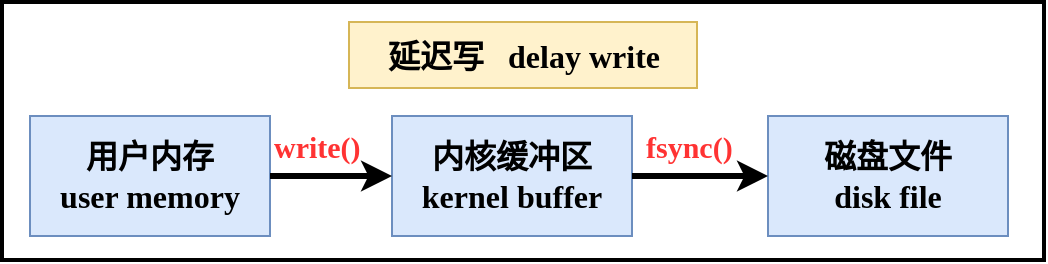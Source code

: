 <mxfile version="24.0.0" type="github" pages="2">
  <diagram name="第 1 页" id="Yifs4F4ywVOxpdJYQrcE">
    <mxGraphModel grid="0" page="1" gridSize="10" guides="1" tooltips="1" connect="1" arrows="1" fold="1" pageScale="1" pageWidth="827" pageHeight="1169" math="0" shadow="0">
      <root>
        <mxCell id="0" />
        <mxCell id="1" parent="0" />
        <mxCell id="hWDjAO2SOhRx9ntKZYGf-6" value="" style="rounded=0;whiteSpace=wrap;html=1;fillColor=none;strokeWidth=2;" vertex="1" parent="1">
          <mxGeometry x="130" y="33" width="521" height="129" as="geometry" />
        </mxCell>
        <mxCell id="hWDjAO2SOhRx9ntKZYGf-1" value="用户内存&lt;div style=&quot;font-size: 16px;&quot;&gt;user memory&lt;/div&gt;" style="rounded=0;whiteSpace=wrap;html=1;fontFamily=Times New Roman;fontSize=16;fontStyle=1;fillColor=#dae8fc;strokeColor=#6c8ebf;" vertex="1" parent="1">
          <mxGeometry x="144" y="90" width="120" height="60" as="geometry" />
        </mxCell>
        <mxCell id="hWDjAO2SOhRx9ntKZYGf-2" value="内核缓冲区&lt;div&gt;kernel buffer&lt;/div&gt;" style="rounded=0;whiteSpace=wrap;html=1;fontFamily=Times New Roman;fontSize=16;fontStyle=1;fillColor=#dae8fc;strokeColor=#6c8ebf;" vertex="1" parent="1">
          <mxGeometry x="325" y="90" width="120" height="60" as="geometry" />
        </mxCell>
        <mxCell id="hWDjAO2SOhRx9ntKZYGf-3" value="磁盘文件&lt;div&gt;disk file&lt;/div&gt;" style="rounded=0;whiteSpace=wrap;html=1;fontFamily=Times New Roman;fontSize=16;fontStyle=1;fillColor=#dae8fc;strokeColor=#6c8ebf;" vertex="1" parent="1">
          <mxGeometry x="513" y="90" width="120" height="60" as="geometry" />
        </mxCell>
        <mxCell id="hWDjAO2SOhRx9ntKZYGf-4" value="" style="endArrow=classic;html=1;rounded=0;strokeWidth=3;exitX=1;exitY=0.5;exitDx=0;exitDy=0;entryX=0;entryY=0.5;entryDx=0;entryDy=0;" edge="1" parent="1" source="hWDjAO2SOhRx9ntKZYGf-1" target="hWDjAO2SOhRx9ntKZYGf-2">
          <mxGeometry width="50" height="50" relative="1" as="geometry">
            <mxPoint x="482" y="262" as="sourcePoint" />
            <mxPoint x="532" y="212" as="targetPoint" />
          </mxGeometry>
        </mxCell>
        <mxCell id="hWDjAO2SOhRx9ntKZYGf-5" value="" style="endArrow=classic;html=1;rounded=0;strokeWidth=3;exitX=1;exitY=0.5;exitDx=0;exitDy=0;entryX=0;entryY=0.5;entryDx=0;entryDy=0;" edge="1" parent="1" source="hWDjAO2SOhRx9ntKZYGf-2" target="hWDjAO2SOhRx9ntKZYGf-3">
          <mxGeometry width="50" height="50" relative="1" as="geometry">
            <mxPoint x="274" y="130" as="sourcePoint" />
            <mxPoint x="505" y="48" as="targetPoint" />
          </mxGeometry>
        </mxCell>
        <mxCell id="hWDjAO2SOhRx9ntKZYGf-8" value="延迟写&amp;nbsp; &amp;nbsp;&lt;span style=&quot;background-color: initial;&quot;&gt;delay write&lt;/span&gt;" style="rounded=0;whiteSpace=wrap;html=1;fontFamily=Times New Roman;fontSize=16;fontStyle=1;fillColor=#fff2cc;strokeColor=#d6b656;" vertex="1" parent="1">
          <mxGeometry x="303.5" y="43" width="174" height="33" as="geometry" />
        </mxCell>
        <mxCell id="hWDjAO2SOhRx9ntKZYGf-9" value="write()" style="text;strokeColor=none;fillColor=none;align=left;verticalAlign=middle;spacingLeft=4;spacingRight=4;overflow=hidden;points=[[0,0.5],[1,0.5]];portConstraint=eastwest;rotatable=0;whiteSpace=wrap;html=1;fontFamily=Times New Roman;fontSize=15;fontStyle=1;fontColor=#FF3333;" vertex="1" parent="1">
          <mxGeometry x="260" y="90" width="80" height="30" as="geometry" />
        </mxCell>
        <mxCell id="hWDjAO2SOhRx9ntKZYGf-10" value="fsync()" style="text;strokeColor=none;fillColor=none;align=left;verticalAlign=middle;spacingLeft=4;spacingRight=4;overflow=hidden;points=[[0,0.5],[1,0.5]];portConstraint=eastwest;rotatable=0;whiteSpace=wrap;html=1;fontFamily=Times New Roman;fontSize=15;fontStyle=1;fontColor=#FF3333;" vertex="1" parent="1">
          <mxGeometry x="446" y="90" width="80" height="30" as="geometry" />
        </mxCell>
      </root>
    </mxGraphModel>
  </diagram>
  <diagram id="gEbT789-Ig9fPe8PP4Y9" name="第 2 页">
    <mxGraphModel dx="954" dy="626" grid="0" gridSize="10" guides="1" tooltips="1" connect="1" arrows="1" fold="1" page="1" pageScale="1" pageWidth="827" pageHeight="1169" math="0" shadow="0">
      <root>
        <mxCell id="0" />
        <mxCell id="1" parent="0" />
        <mxCell id="tk63Na1uIt5c9q_goSWy-1" value="" style="rounded=0;whiteSpace=wrap;html=1;strokeWidth=2;" vertex="1" parent="1">
          <mxGeometry x="243" y="164" width="78" height="33" as="geometry" />
        </mxCell>
        <mxCell id="tk63Na1uIt5c9q_goSWy-2" value="" style="rounded=0;whiteSpace=wrap;html=1;strokeWidth=2;" vertex="1" parent="1">
          <mxGeometry x="321" y="164" width="78" height="33" as="geometry" />
        </mxCell>
        <mxCell id="tk63Na1uIt5c9q_goSWy-4" value="" style="rounded=0;whiteSpace=wrap;html=1;strokeWidth=2;" vertex="1" parent="1">
          <mxGeometry x="399" y="164" width="78" height="33" as="geometry" />
        </mxCell>
        <mxCell id="tk63Na1uIt5c9q_goSWy-5" value="1" style="text;html=1;align=center;verticalAlign=middle;whiteSpace=wrap;rounded=0;fontSize=16;fontFamily=Times New Roman;fontStyle=1" vertex="1" parent="1">
          <mxGeometry x="252" y="165" width="60" height="30" as="geometry" />
        </mxCell>
        <mxCell id="tk63Na1uIt5c9q_goSWy-6" value="200" style="text;html=1;align=center;verticalAlign=middle;whiteSpace=wrap;rounded=0;fontSize=16;fontFamily=Times New Roman;fontStyle=1" vertex="1" parent="1">
          <mxGeometry x="326" y="165" width="60" height="30" as="geometry" />
        </mxCell>
        <mxCell id="tk63Na1uIt5c9q_goSWy-9" value="number" style="text;html=1;align=center;verticalAlign=middle;whiteSpace=wrap;rounded=0;fontSize=16;fontFamily=Times New Roman;fontStyle=1" vertex="1" parent="1">
          <mxGeometry x="247" y="131" width="60" height="30" as="geometry" />
        </mxCell>
        <mxCell id="tk63Na1uIt5c9q_goSWy-10" value="trx_id" style="text;html=1;align=center;verticalAlign=middle;whiteSpace=wrap;rounded=0;fontSize=16;fontFamily=Times New Roman;fontStyle=1" vertex="1" parent="1">
          <mxGeometry x="332" y="132" width="60" height="30" as="geometry" />
        </mxCell>
        <mxCell id="tk63Na1uIt5c9q_goSWy-11" value="roll_pointer" style="text;html=1;align=center;verticalAlign=middle;whiteSpace=wrap;rounded=0;fontSize=16;fontFamily=Times New Roman;fontStyle=1" vertex="1" parent="1">
          <mxGeometry x="407" y="131" width="60" height="30" as="geometry" />
        </mxCell>
        <mxCell id="tk63Na1uIt5c9q_goSWy-12" value="" style="rounded=0;whiteSpace=wrap;html=1;strokeWidth=2;" vertex="1" parent="1">
          <mxGeometry x="477" y="164" width="78" height="33" as="geometry" />
        </mxCell>
        <mxCell id="tk63Na1uIt5c9q_goSWy-13" value="" style="rounded=0;whiteSpace=wrap;html=1;strokeWidth=2;" vertex="1" parent="1">
          <mxGeometry x="555" y="164" width="78" height="33" as="geometry" />
        </mxCell>
        <mxCell id="tk63Na1uIt5c9q_goSWy-7" value="&#39;诸葛亮&#39;" style="text;html=1;align=center;verticalAlign=middle;whiteSpace=wrap;rounded=0;fontSize=16;fontFamily=Times New Roman;fontStyle=1" vertex="1" parent="1">
          <mxGeometry x="484" y="165" width="60" height="30" as="geometry" />
        </mxCell>
        <mxCell id="tk63Na1uIt5c9q_goSWy-8" value="&#39;蜀&#39;" style="text;html=1;align=center;verticalAlign=middle;whiteSpace=wrap;rounded=0;fontSize=16;fontFamily=Times New Roman;fontStyle=1" vertex="1" parent="1">
          <mxGeometry x="564" y="164.5" width="60" height="30" as="geometry" />
        </mxCell>
        <mxCell id="tk63Na1uIt5c9q_goSWy-14" value="" style="shape=waypoint;sketch=0;fillStyle=solid;size=6;pointerEvents=1;points=[];fillColor=none;resizable=0;rotatable=0;perimeter=centerPerimeter;snapToPoint=1;fontSize=33;strokeWidth=4;" vertex="1" parent="1">
          <mxGeometry x="428" y="170.5" width="20" height="20" as="geometry" />
        </mxCell>
        <mxCell id="tk63Na1uIt5c9q_goSWy-15" value="" style="rounded=0;whiteSpace=wrap;html=1;strokeWidth=2;" vertex="1" parent="1">
          <mxGeometry x="243" y="237" width="78" height="33" as="geometry" />
        </mxCell>
        <mxCell id="tk63Na1uIt5c9q_goSWy-16" value="" style="rounded=0;whiteSpace=wrap;html=1;strokeWidth=2;" vertex="1" parent="1">
          <mxGeometry x="321" y="237" width="78" height="33" as="geometry" />
        </mxCell>
        <mxCell id="tk63Na1uIt5c9q_goSWy-17" value="" style="rounded=0;whiteSpace=wrap;html=1;strokeWidth=2;" vertex="1" parent="1">
          <mxGeometry x="399" y="237" width="78" height="33" as="geometry" />
        </mxCell>
        <mxCell id="tk63Na1uIt5c9q_goSWy-18" value="1" style="text;html=1;align=center;verticalAlign=middle;whiteSpace=wrap;rounded=0;fontSize=16;fontFamily=Times New Roman;fontStyle=1" vertex="1" parent="1">
          <mxGeometry x="252" y="238" width="60" height="30" as="geometry" />
        </mxCell>
        <mxCell id="tk63Na1uIt5c9q_goSWy-19" value="200" style="text;html=1;align=center;verticalAlign=middle;whiteSpace=wrap;rounded=0;fontSize=16;fontFamily=Times New Roman;fontStyle=1" vertex="1" parent="1">
          <mxGeometry x="326" y="238" width="60" height="30" as="geometry" />
        </mxCell>
        <mxCell id="tk63Na1uIt5c9q_goSWy-20" value="" style="rounded=0;whiteSpace=wrap;html=1;strokeWidth=2;" vertex="1" parent="1">
          <mxGeometry x="477" y="237" width="78" height="33" as="geometry" />
        </mxCell>
        <mxCell id="tk63Na1uIt5c9q_goSWy-21" value="" style="rounded=0;whiteSpace=wrap;html=1;strokeWidth=2;" vertex="1" parent="1">
          <mxGeometry x="555" y="237" width="78" height="33" as="geometry" />
        </mxCell>
        <mxCell id="tk63Na1uIt5c9q_goSWy-22" value="&#39;赵云&#39;" style="text;html=1;align=center;verticalAlign=middle;whiteSpace=wrap;rounded=0;fontSize=16;fontFamily=Times New Roman;fontStyle=1" vertex="1" parent="1">
          <mxGeometry x="484" y="238" width="60" height="30" as="geometry" />
        </mxCell>
        <mxCell id="tk63Na1uIt5c9q_goSWy-23" value="&#39;蜀&#39;" style="text;html=1;align=center;verticalAlign=middle;whiteSpace=wrap;rounded=0;fontSize=16;fontFamily=Times New Roman;fontStyle=1" vertex="1" parent="1">
          <mxGeometry x="564" y="237.5" width="60" height="30" as="geometry" />
        </mxCell>
        <mxCell id="tk63Na1uIt5c9q_goSWy-24" value="" style="shape=waypoint;sketch=0;fillStyle=solid;size=6;pointerEvents=1;points=[];fillColor=none;resizable=0;rotatable=0;perimeter=centerPerimeter;snapToPoint=1;fontSize=33;strokeWidth=4;" vertex="1" parent="1">
          <mxGeometry x="428" y="243.5" width="20" height="20" as="geometry" />
        </mxCell>
        <mxCell id="tk63Na1uIt5c9q_goSWy-25" value="" style="rounded=0;whiteSpace=wrap;html=1;strokeWidth=2;" vertex="1" parent="1">
          <mxGeometry x="243" y="309" width="78" height="33" as="geometry" />
        </mxCell>
        <mxCell id="tk63Na1uIt5c9q_goSWy-26" value="" style="rounded=0;whiteSpace=wrap;html=1;strokeWidth=2;" vertex="1" parent="1">
          <mxGeometry x="321" y="309" width="78" height="33" as="geometry" />
        </mxCell>
        <mxCell id="tk63Na1uIt5c9q_goSWy-27" value="" style="rounded=0;whiteSpace=wrap;html=1;strokeWidth=2;" vertex="1" parent="1">
          <mxGeometry x="399" y="309" width="78" height="33" as="geometry" />
        </mxCell>
        <mxCell id="tk63Na1uIt5c9q_goSWy-28" value="1" style="text;html=1;align=center;verticalAlign=middle;whiteSpace=wrap;rounded=0;fontSize=16;fontFamily=Times New Roman;fontStyle=1" vertex="1" parent="1">
          <mxGeometry x="252" y="310" width="60" height="30" as="geometry" />
        </mxCell>
        <mxCell id="tk63Na1uIt5c9q_goSWy-29" value="100" style="text;html=1;align=center;verticalAlign=middle;whiteSpace=wrap;rounded=0;fontSize=16;fontFamily=Times New Roman;fontStyle=1" vertex="1" parent="1">
          <mxGeometry x="326" y="310" width="60" height="30" as="geometry" />
        </mxCell>
        <mxCell id="tk63Na1uIt5c9q_goSWy-30" value="" style="rounded=0;whiteSpace=wrap;html=1;strokeWidth=2;" vertex="1" parent="1">
          <mxGeometry x="477" y="309" width="78" height="33" as="geometry" />
        </mxCell>
        <mxCell id="tk63Na1uIt5c9q_goSWy-31" value="" style="rounded=0;whiteSpace=wrap;html=1;strokeWidth=2;" vertex="1" parent="1">
          <mxGeometry x="555" y="309" width="78" height="33" as="geometry" />
        </mxCell>
        <mxCell id="tk63Na1uIt5c9q_goSWy-32" value="&#39;张飞&#39;" style="text;html=1;align=center;verticalAlign=middle;whiteSpace=wrap;rounded=0;fontSize=16;fontFamily=Times New Roman;fontStyle=1" vertex="1" parent="1">
          <mxGeometry x="484" y="310" width="60" height="30" as="geometry" />
        </mxCell>
        <mxCell id="tk63Na1uIt5c9q_goSWy-33" value="&#39;蜀&#39;" style="text;html=1;align=center;verticalAlign=middle;whiteSpace=wrap;rounded=0;fontSize=16;fontFamily=Times New Roman;fontStyle=1" vertex="1" parent="1">
          <mxGeometry x="564" y="309.5" width="60" height="30" as="geometry" />
        </mxCell>
        <mxCell id="tk63Na1uIt5c9q_goSWy-34" value="" style="shape=waypoint;sketch=0;fillStyle=solid;size=6;pointerEvents=1;points=[];fillColor=none;resizable=0;rotatable=0;perimeter=centerPerimeter;snapToPoint=1;fontSize=33;strokeWidth=4;" vertex="1" parent="1">
          <mxGeometry x="428" y="315.5" width="20" height="20" as="geometry" />
        </mxCell>
        <mxCell id="tk63Na1uIt5c9q_goSWy-35" value="name" style="text;html=1;align=center;verticalAlign=middle;whiteSpace=wrap;rounded=0;fontSize=16;fontFamily=Times New Roman;fontStyle=1" vertex="1" parent="1">
          <mxGeometry x="486" y="132" width="60" height="30" as="geometry" />
        </mxCell>
        <mxCell id="tk63Na1uIt5c9q_goSWy-37" value="country" style="text;html=1;align=center;verticalAlign=middle;whiteSpace=wrap;rounded=0;fontSize=16;fontFamily=Times New Roman;fontStyle=1" vertex="1" parent="1">
          <mxGeometry x="564" y="131" width="60" height="30" as="geometry" />
        </mxCell>
        <mxCell id="tk63Na1uIt5c9q_goSWy-38" value="" style="edgeStyle=elbowEdgeStyle;elbow=horizontal;endArrow=classic;html=1;curved=0;rounded=0;endSize=8;startSize=8;entryX=0;entryY=0.5;entryDx=0;entryDy=0;strokeWidth=2;" edge="1" parent="1" target="tk63Na1uIt5c9q_goSWy-15">
          <mxGeometry width="50" height="50" relative="1" as="geometry">
            <mxPoint x="440" y="216" as="sourcePoint" />
            <mxPoint x="576" y="332" as="targetPoint" />
            <Array as="points">
              <mxPoint x="218" y="232" />
            </Array>
          </mxGeometry>
        </mxCell>
        <mxCell id="tk63Na1uIt5c9q_goSWy-40" value="" style="line;strokeWidth=2;direction=south;html=1;" vertex="1" parent="1">
          <mxGeometry x="433" y="187" width="10" height="30" as="geometry" />
        </mxCell>
        <mxCell id="tk63Na1uIt5c9q_goSWy-43" value="" style="edgeStyle=elbowEdgeStyle;elbow=horizontal;endArrow=classic;html=1;curved=0;rounded=0;endSize=8;startSize=8;entryX=0;entryY=0.5;entryDx=0;entryDy=0;strokeWidth=2;" edge="1" parent="1">
          <mxGeometry width="50" height="50" relative="1" as="geometry">
            <mxPoint x="440" y="288" as="sourcePoint" />
            <mxPoint x="243" y="326" as="targetPoint" />
            <Array as="points">
              <mxPoint x="218" y="304" />
            </Array>
          </mxGeometry>
        </mxCell>
        <mxCell id="tk63Na1uIt5c9q_goSWy-44" value="" style="line;strokeWidth=2;direction=south;html=1;" vertex="1" parent="1">
          <mxGeometry x="433" y="259" width="10" height="30" as="geometry" />
        </mxCell>
        <mxCell id="tk63Na1uIt5c9q_goSWy-45" value="" style="strokeWidth=2;html=1;shape=mxgraph.flowchart.annotation_2;align=left;labelPosition=right;pointerEvents=1;" vertex="1" parent="1">
          <mxGeometry x="169" y="237.5" width="39" height="100" as="geometry" />
        </mxCell>
        <mxCell id="tk63Na1uIt5c9q_goSWy-46" value="number" style="text;html=1;align=center;verticalAlign=middle;whiteSpace=wrap;rounded=0;fontSize=16;fontFamily=Times New Roman;fontStyle=1" vertex="1" parent="1">
          <mxGeometry x="37" y="32" width="60" height="30" as="geometry" />
        </mxCell>
        <mxCell id="tk63Na1uIt5c9q_goSWy-47" value="undo log的记录" style="text;html=1;align=center;verticalAlign=middle;whiteSpace=wrap;rounded=0;fontSize=16;fontFamily=Times New Roman;fontStyle=1" vertex="1" parent="1">
          <mxGeometry x="96" y="259" width="73" height="52" as="geometry" />
        </mxCell>
        <mxCell id="tk63Na1uIt5c9q_goSWy-48" value="" style="strokeWidth=2;html=1;shape=mxgraph.flowchart.annotation_2;align=left;labelPosition=right;pointerEvents=1;" vertex="1" parent="1">
          <mxGeometry x="169" y="165.5" width="39" height="29" as="geometry" />
        </mxCell>
        <mxCell id="tk63Na1uIt5c9q_goSWy-49" value="B+树页面中的记录" style="text;html=1;align=center;verticalAlign=middle;whiteSpace=wrap;rounded=0;fontSize=16;fontFamily=Times New Roman;fontStyle=1" vertex="1" parent="1">
          <mxGeometry x="89" y="149.25" width="80" height="60.5" as="geometry" />
        </mxCell>
        <mxCell id="tk63Na1uIt5c9q_goSWy-50" value="" style="strokeWidth=2;html=1;shape=mxgraph.flowchart.annotation_2;align=left;labelPosition=right;pointerEvents=1;rotation=-180;" vertex="1" parent="1">
          <mxGeometry x="647" y="176" width="39" height="150" as="geometry" />
        </mxCell>
        <mxCell id="tk63Na1uIt5c9q_goSWy-51" value="版本链" style="text;html=1;align=center;verticalAlign=middle;whiteSpace=wrap;rounded=0;fontSize=16;fontFamily=Times New Roman;fontStyle=1" vertex="1" parent="1">
          <mxGeometry x="686" y="229.75" width="66" height="38.25" as="geometry" />
        </mxCell>
        <mxCell id="F0QAbEK9BICZ0rMTemgO-1" value="" style="rounded=0;whiteSpace=wrap;html=1;fillColor=none;strokeWidth=2;" vertex="1" parent="1">
          <mxGeometry x="89" y="132" width="667" height="224" as="geometry" />
        </mxCell>
      </root>
    </mxGraphModel>
  </diagram>
</mxfile>
